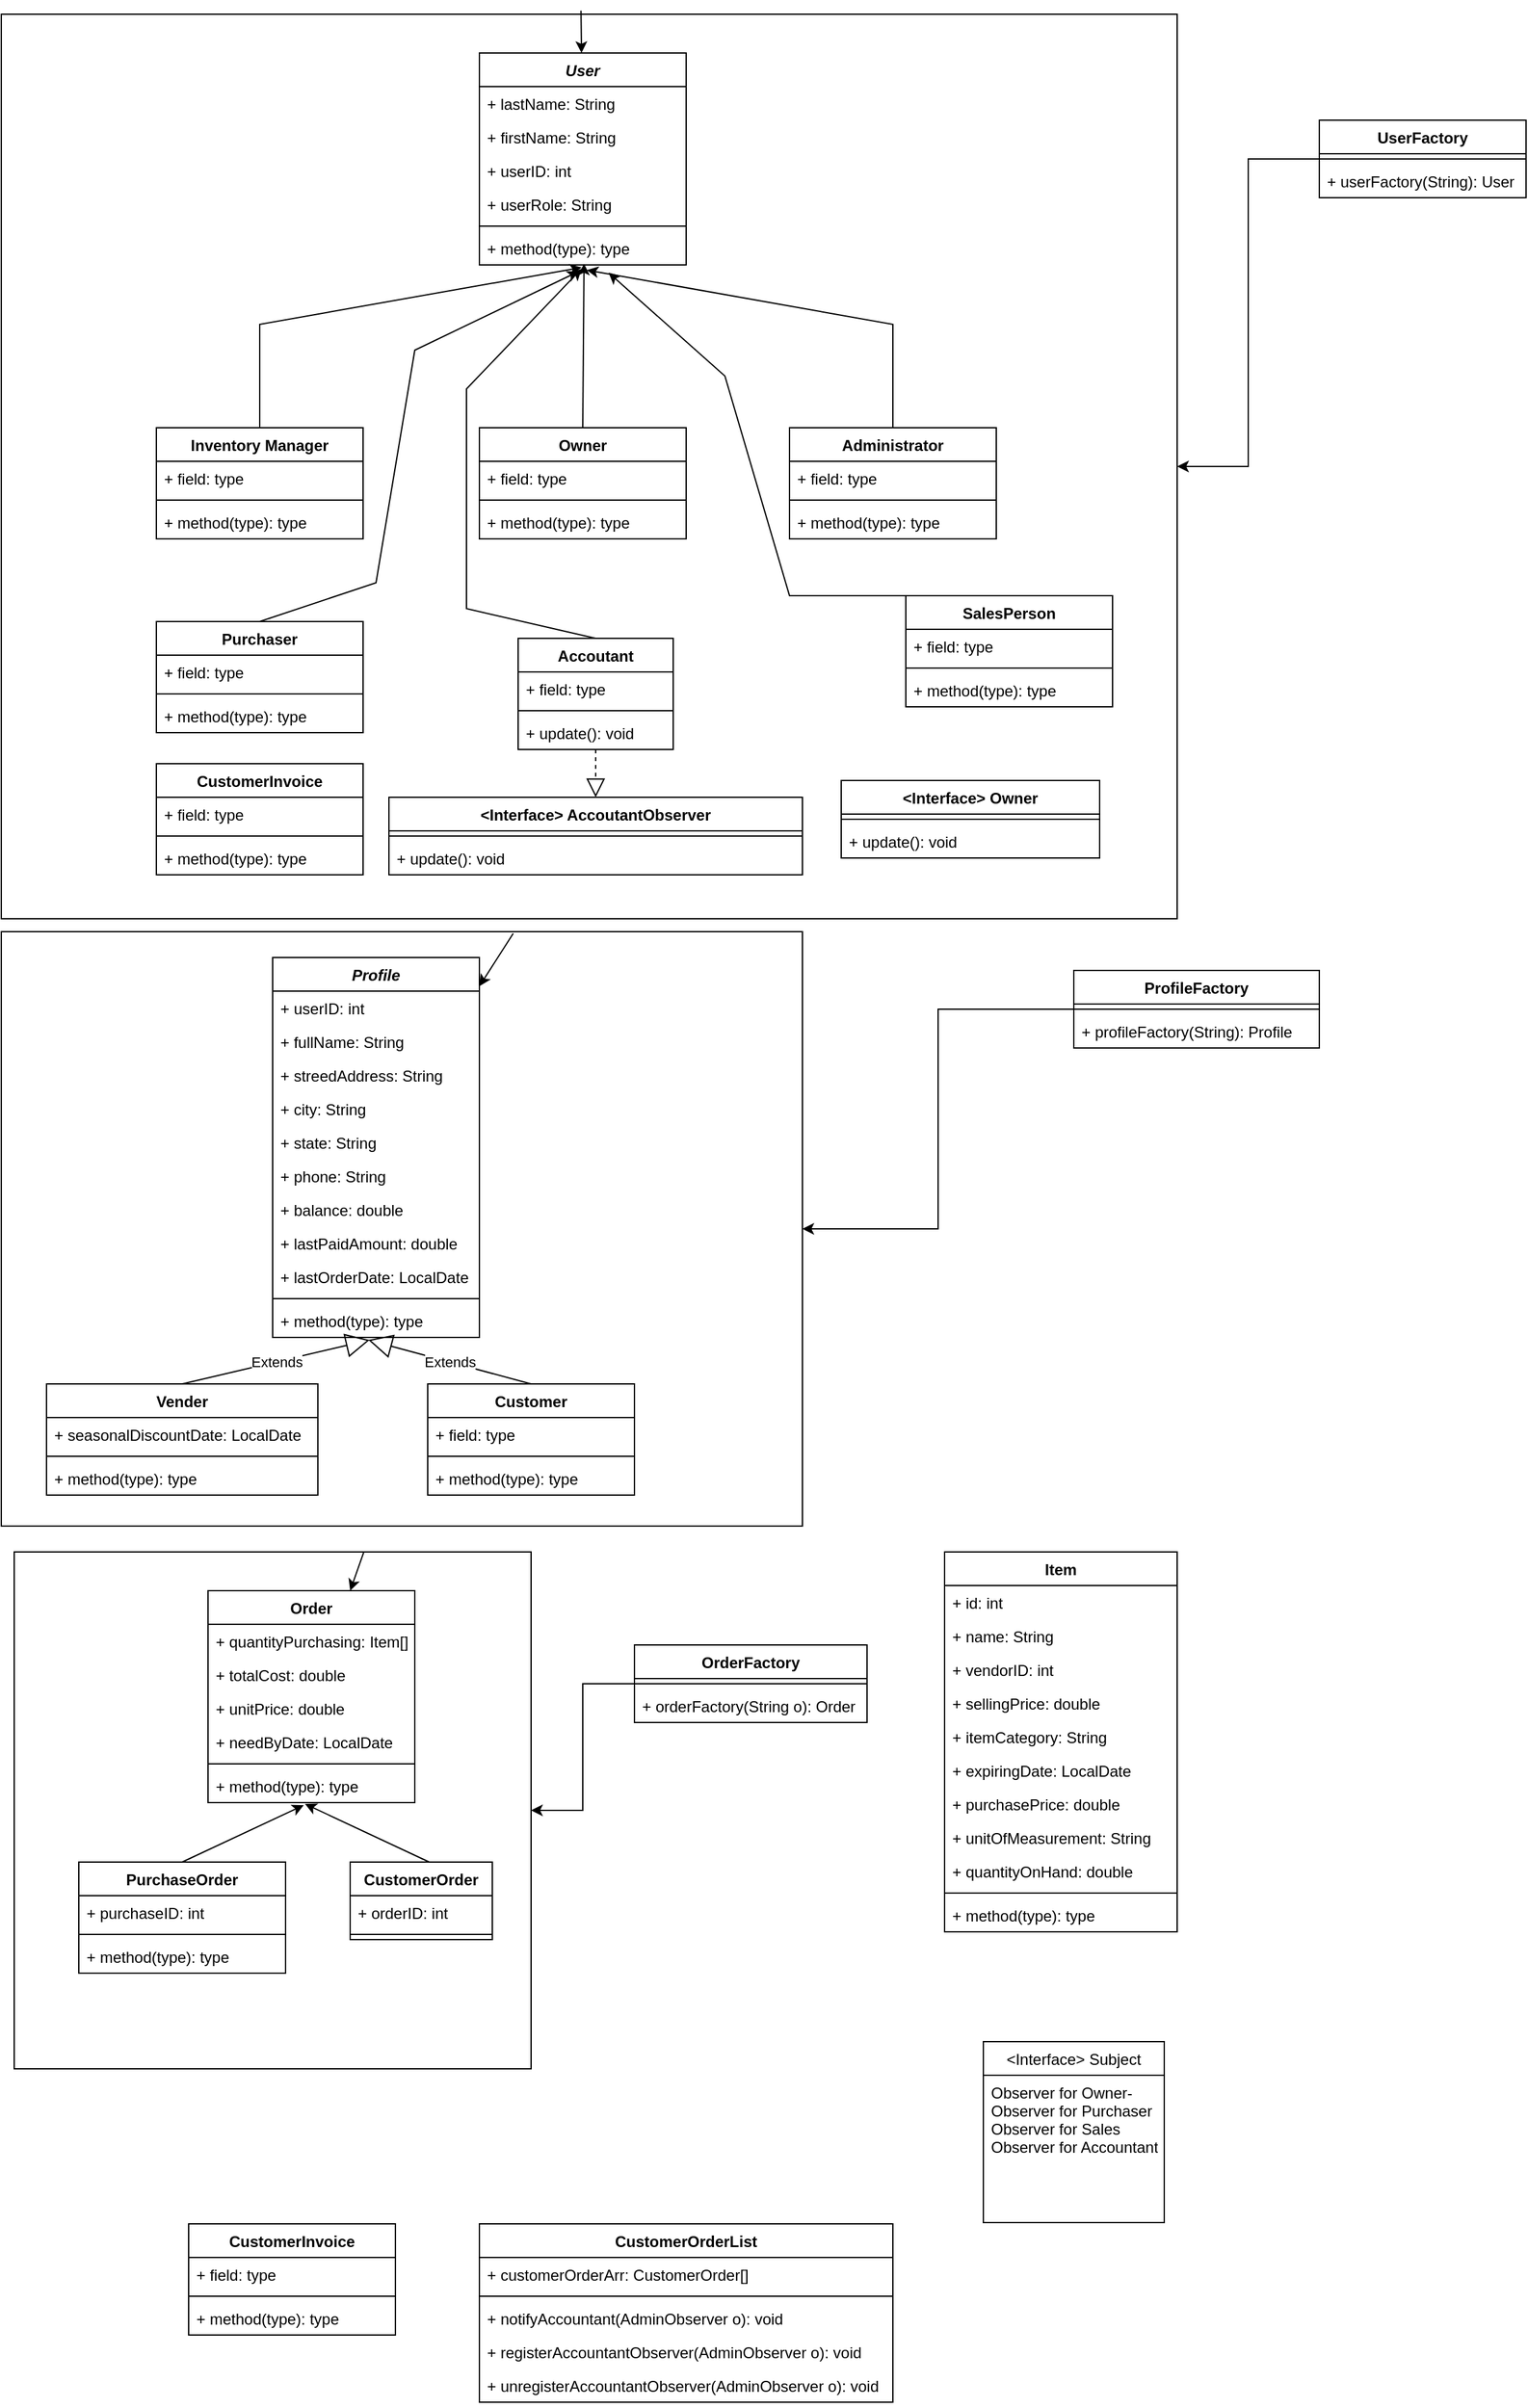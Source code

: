 <?xml version="1.0" encoding="UTF-8"?>
<mxfile version="20.5.2" type="google" pages="2"><diagram id="Ec6ZjTjA-vg9wtcMS_If" name="Page-1"><mxGraphModel dx="2523" dy="2034" grid="1" gridSize="10" guides="1" tooltips="1" connect="1" arrows="1" fold="1" page="1" pageScale="1" pageWidth="850" pageHeight="1100" math="0" shadow="0"><root><mxCell id="0"/><mxCell id="1" parent="0"/><mxCell id="u7l7Y84TLSioyZH2qHlq-7" value="" style="rounded=0;whiteSpace=wrap;html=1;" parent="1" vertex="1"><mxGeometry x="-40" y="1160" width="400" height="400" as="geometry"/></mxCell><mxCell id="u7l7Y84TLSioyZH2qHlq-5" value="" style="rounded=0;whiteSpace=wrap;html=1;" parent="1" vertex="1"><mxGeometry x="-50" y="680" width="620" height="460" as="geometry"/></mxCell><mxCell id="u7l7Y84TLSioyZH2qHlq-3" value="" style="rounded=0;whiteSpace=wrap;html=1;" parent="1" vertex="1"><mxGeometry x="-50" y="-30" width="910" height="700" as="geometry"/></mxCell><mxCell id="xOkgUkVorwAhwawlboUP-1" value="User" style="swimlane;fontStyle=3;align=center;verticalAlign=top;childLayout=stackLayout;horizontal=1;startSize=26;horizontalStack=0;resizeParent=1;resizeParentMax=0;resizeLast=0;collapsible=1;marginBottom=0;" parent="1" vertex="1"><mxGeometry x="320" width="160" height="164" as="geometry"/></mxCell><mxCell id="xOkgUkVorwAhwawlboUP-2" value="+ lastName: String" style="text;strokeColor=none;fillColor=none;align=left;verticalAlign=top;spacingLeft=4;spacingRight=4;overflow=hidden;rotatable=0;points=[[0,0.5],[1,0.5]];portConstraint=eastwest;" parent="xOkgUkVorwAhwawlboUP-1" vertex="1"><mxGeometry y="26" width="160" height="26" as="geometry"/></mxCell><mxCell id="xOkgUkVorwAhwawlboUP-3" value="+ firstName: String" style="text;strokeColor=none;fillColor=none;align=left;verticalAlign=top;spacingLeft=4;spacingRight=4;overflow=hidden;rotatable=0;points=[[0,0.5],[1,0.5]];portConstraint=eastwest;" parent="xOkgUkVorwAhwawlboUP-1" vertex="1"><mxGeometry y="52" width="160" height="26" as="geometry"/></mxCell><mxCell id="xOkgUkVorwAhwawlboUP-4" value="+ userID: int" style="text;strokeColor=none;fillColor=none;align=left;verticalAlign=top;spacingLeft=4;spacingRight=4;overflow=hidden;rotatable=0;points=[[0,0.5],[1,0.5]];portConstraint=eastwest;" parent="xOkgUkVorwAhwawlboUP-1" vertex="1"><mxGeometry y="78" width="160" height="26" as="geometry"/></mxCell><mxCell id="xOkgUkVorwAhwawlboUP-5" value="+ userRole: String" style="text;strokeColor=none;fillColor=none;align=left;verticalAlign=top;spacingLeft=4;spacingRight=4;overflow=hidden;rotatable=0;points=[[0,0.5],[1,0.5]];portConstraint=eastwest;" parent="xOkgUkVorwAhwawlboUP-1" vertex="1"><mxGeometry y="104" width="160" height="26" as="geometry"/></mxCell><mxCell id="xOkgUkVorwAhwawlboUP-6" value="" style="line;strokeWidth=1;fillColor=none;align=left;verticalAlign=middle;spacingTop=-1;spacingLeft=3;spacingRight=3;rotatable=0;labelPosition=right;points=[];portConstraint=eastwest;strokeColor=inherit;" parent="xOkgUkVorwAhwawlboUP-1" vertex="1"><mxGeometry y="130" width="160" height="8" as="geometry"/></mxCell><mxCell id="xOkgUkVorwAhwawlboUP-7" value="+ method(type): type" style="text;strokeColor=none;fillColor=none;align=left;verticalAlign=top;spacingLeft=4;spacingRight=4;overflow=hidden;rotatable=0;points=[[0,0.5],[1,0.5]];portConstraint=eastwest;" parent="xOkgUkVorwAhwawlboUP-1" vertex="1"><mxGeometry y="138" width="160" height="26" as="geometry"/></mxCell><mxCell id="xOkgUkVorwAhwawlboUP-8" value="Inventory Manager" style="swimlane;fontStyle=1;align=center;verticalAlign=top;childLayout=stackLayout;horizontal=1;startSize=26;horizontalStack=0;resizeParent=1;resizeParentMax=0;resizeLast=0;collapsible=1;marginBottom=0;" parent="1" vertex="1"><mxGeometry x="70" y="290" width="160" height="86" as="geometry"/></mxCell><mxCell id="xOkgUkVorwAhwawlboUP-9" value="+ field: type" style="text;strokeColor=none;fillColor=none;align=left;verticalAlign=top;spacingLeft=4;spacingRight=4;overflow=hidden;rotatable=0;points=[[0,0.5],[1,0.5]];portConstraint=eastwest;" parent="xOkgUkVorwAhwawlboUP-8" vertex="1"><mxGeometry y="26" width="160" height="26" as="geometry"/></mxCell><mxCell id="xOkgUkVorwAhwawlboUP-10" value="" style="line;strokeWidth=1;fillColor=none;align=left;verticalAlign=middle;spacingTop=-1;spacingLeft=3;spacingRight=3;rotatable=0;labelPosition=right;points=[];portConstraint=eastwest;strokeColor=inherit;" parent="xOkgUkVorwAhwawlboUP-8" vertex="1"><mxGeometry y="52" width="160" height="8" as="geometry"/></mxCell><mxCell id="xOkgUkVorwAhwawlboUP-11" value="+ method(type): type" style="text;strokeColor=none;fillColor=none;align=left;verticalAlign=top;spacingLeft=4;spacingRight=4;overflow=hidden;rotatable=0;points=[[0,0.5],[1,0.5]];portConstraint=eastwest;" parent="xOkgUkVorwAhwawlboUP-8" vertex="1"><mxGeometry y="60" width="160" height="26" as="geometry"/></mxCell><mxCell id="xOkgUkVorwAhwawlboUP-12" value="Owner" style="swimlane;fontStyle=1;align=center;verticalAlign=top;childLayout=stackLayout;horizontal=1;startSize=26;horizontalStack=0;resizeParent=1;resizeParentMax=0;resizeLast=0;collapsible=1;marginBottom=0;" parent="1" vertex="1"><mxGeometry x="320" y="290" width="160" height="86" as="geometry"/></mxCell><mxCell id="xOkgUkVorwAhwawlboUP-13" value="+ field: type" style="text;strokeColor=none;fillColor=none;align=left;verticalAlign=top;spacingLeft=4;spacingRight=4;overflow=hidden;rotatable=0;points=[[0,0.5],[1,0.5]];portConstraint=eastwest;" parent="xOkgUkVorwAhwawlboUP-12" vertex="1"><mxGeometry y="26" width="160" height="26" as="geometry"/></mxCell><mxCell id="xOkgUkVorwAhwawlboUP-14" value="" style="line;strokeWidth=1;fillColor=none;align=left;verticalAlign=middle;spacingTop=-1;spacingLeft=3;spacingRight=3;rotatable=0;labelPosition=right;points=[];portConstraint=eastwest;strokeColor=inherit;" parent="xOkgUkVorwAhwawlboUP-12" vertex="1"><mxGeometry y="52" width="160" height="8" as="geometry"/></mxCell><mxCell id="xOkgUkVorwAhwawlboUP-15" value="+ method(type): type" style="text;strokeColor=none;fillColor=none;align=left;verticalAlign=top;spacingLeft=4;spacingRight=4;overflow=hidden;rotatable=0;points=[[0,0.5],[1,0.5]];portConstraint=eastwest;" parent="xOkgUkVorwAhwawlboUP-12" vertex="1"><mxGeometry y="60" width="160" height="26" as="geometry"/></mxCell><mxCell id="xOkgUkVorwAhwawlboUP-16" value="Administrator" style="swimlane;fontStyle=1;align=center;verticalAlign=top;childLayout=stackLayout;horizontal=1;startSize=26;horizontalStack=0;resizeParent=1;resizeParentMax=0;resizeLast=0;collapsible=1;marginBottom=0;" parent="1" vertex="1"><mxGeometry x="560" y="290" width="160" height="86" as="geometry"/></mxCell><mxCell id="xOkgUkVorwAhwawlboUP-17" value="+ field: type" style="text;strokeColor=none;fillColor=none;align=left;verticalAlign=top;spacingLeft=4;spacingRight=4;overflow=hidden;rotatable=0;points=[[0,0.5],[1,0.5]];portConstraint=eastwest;" parent="xOkgUkVorwAhwawlboUP-16" vertex="1"><mxGeometry y="26" width="160" height="26" as="geometry"/></mxCell><mxCell id="xOkgUkVorwAhwawlboUP-18" value="" style="line;strokeWidth=1;fillColor=none;align=left;verticalAlign=middle;spacingTop=-1;spacingLeft=3;spacingRight=3;rotatable=0;labelPosition=right;points=[];portConstraint=eastwest;strokeColor=inherit;" parent="xOkgUkVorwAhwawlboUP-16" vertex="1"><mxGeometry y="52" width="160" height="8" as="geometry"/></mxCell><mxCell id="xOkgUkVorwAhwawlboUP-19" value="+ method(type): type" style="text;strokeColor=none;fillColor=none;align=left;verticalAlign=top;spacingLeft=4;spacingRight=4;overflow=hidden;rotatable=0;points=[[0,0.5],[1,0.5]];portConstraint=eastwest;" parent="xOkgUkVorwAhwawlboUP-16" vertex="1"><mxGeometry y="60" width="160" height="26" as="geometry"/></mxCell><mxCell id="xOkgUkVorwAhwawlboUP-20" value="Purchaser" style="swimlane;fontStyle=1;align=center;verticalAlign=top;childLayout=stackLayout;horizontal=1;startSize=26;horizontalStack=0;resizeParent=1;resizeParentMax=0;resizeLast=0;collapsible=1;marginBottom=0;" parent="1" vertex="1"><mxGeometry x="70" y="440" width="160" height="86" as="geometry"/></mxCell><mxCell id="xOkgUkVorwAhwawlboUP-21" value="+ field: type" style="text;strokeColor=none;fillColor=none;align=left;verticalAlign=top;spacingLeft=4;spacingRight=4;overflow=hidden;rotatable=0;points=[[0,0.5],[1,0.5]];portConstraint=eastwest;" parent="xOkgUkVorwAhwawlboUP-20" vertex="1"><mxGeometry y="26" width="160" height="26" as="geometry"/></mxCell><mxCell id="xOkgUkVorwAhwawlboUP-22" value="" style="line;strokeWidth=1;fillColor=none;align=left;verticalAlign=middle;spacingTop=-1;spacingLeft=3;spacingRight=3;rotatable=0;labelPosition=right;points=[];portConstraint=eastwest;strokeColor=inherit;" parent="xOkgUkVorwAhwawlboUP-20" vertex="1"><mxGeometry y="52" width="160" height="8" as="geometry"/></mxCell><mxCell id="xOkgUkVorwAhwawlboUP-23" value="+ method(type): type" style="text;strokeColor=none;fillColor=none;align=left;verticalAlign=top;spacingLeft=4;spacingRight=4;overflow=hidden;rotatable=0;points=[[0,0.5],[1,0.5]];portConstraint=eastwest;" parent="xOkgUkVorwAhwawlboUP-20" vertex="1"><mxGeometry y="60" width="160" height="26" as="geometry"/></mxCell><mxCell id="xOkgUkVorwAhwawlboUP-24" value="" style="endArrow=classic;html=1;rounded=0;exitX=0.5;exitY=0;exitDx=0;exitDy=0;entryX=0.506;entryY=0.962;entryDx=0;entryDy=0;entryPerimeter=0;" parent="1" source="xOkgUkVorwAhwawlboUP-12" target="xOkgUkVorwAhwawlboUP-7" edge="1"><mxGeometry width="50" height="50" relative="1" as="geometry"><mxPoint x="390" y="430" as="sourcePoint"/><mxPoint x="440" y="380" as="targetPoint"/></mxGeometry></mxCell><mxCell id="xOkgUkVorwAhwawlboUP-25" value="" style="endArrow=classic;html=1;rounded=0;exitX=0.5;exitY=0;exitDx=0;exitDy=0;entryX=0.494;entryY=1.077;entryDx=0;entryDy=0;entryPerimeter=0;" parent="1" source="xOkgUkVorwAhwawlboUP-8" target="xOkgUkVorwAhwawlboUP-7" edge="1"><mxGeometry width="50" height="50" relative="1" as="geometry"><mxPoint x="390" y="230" as="sourcePoint"/><mxPoint x="420" y="210" as="targetPoint"/><Array as="points"><mxPoint x="150" y="210"/></Array></mxGeometry></mxCell><mxCell id="xOkgUkVorwAhwawlboUP-26" value="" style="endArrow=classic;html=1;rounded=0;exitX=0.5;exitY=0;exitDx=0;exitDy=0;entryX=0.519;entryY=1.154;entryDx=0;entryDy=0;entryPerimeter=0;" parent="1" source="xOkgUkVorwAhwawlboUP-16" target="xOkgUkVorwAhwawlboUP-7" edge="1"><mxGeometry width="50" height="50" relative="1" as="geometry"><mxPoint x="390" y="230" as="sourcePoint"/><mxPoint x="440" y="210" as="targetPoint"/><Array as="points"><mxPoint x="640" y="210"/></Array></mxGeometry></mxCell><mxCell id="xOkgUkVorwAhwawlboUP-27" value="Accoutant" style="swimlane;fontStyle=1;align=center;verticalAlign=top;childLayout=stackLayout;horizontal=1;startSize=26;horizontalStack=0;resizeParent=1;resizeParentMax=0;resizeLast=0;collapsible=1;marginBottom=0;" parent="1" vertex="1"><mxGeometry x="350" y="453" width="120" height="86" as="geometry"/></mxCell><mxCell id="xOkgUkVorwAhwawlboUP-28" value="+ field: type" style="text;strokeColor=none;fillColor=none;align=left;verticalAlign=top;spacingLeft=4;spacingRight=4;overflow=hidden;rotatable=0;points=[[0,0.5],[1,0.5]];portConstraint=eastwest;" parent="xOkgUkVorwAhwawlboUP-27" vertex="1"><mxGeometry y="26" width="120" height="26" as="geometry"/></mxCell><mxCell id="xOkgUkVorwAhwawlboUP-29" value="" style="line;strokeWidth=1;fillColor=none;align=left;verticalAlign=middle;spacingTop=-1;spacingLeft=3;spacingRight=3;rotatable=0;labelPosition=right;points=[];portConstraint=eastwest;strokeColor=inherit;" parent="xOkgUkVorwAhwawlboUP-27" vertex="1"><mxGeometry y="52" width="120" height="8" as="geometry"/></mxCell><mxCell id="xOkgUkVorwAhwawlboUP-111" value="+ update(): void" style="text;strokeColor=none;fillColor=none;align=left;verticalAlign=top;spacingLeft=4;spacingRight=4;overflow=hidden;rotatable=0;points=[[0,0.5],[1,0.5]];portConstraint=eastwest;" parent="xOkgUkVorwAhwawlboUP-27" vertex="1"><mxGeometry y="60" width="120" height="26" as="geometry"/></mxCell><mxCell id="xOkgUkVorwAhwawlboUP-33" value="SalesPerson" style="swimlane;fontStyle=1;align=center;verticalAlign=top;childLayout=stackLayout;horizontal=1;startSize=26;horizontalStack=0;resizeParent=1;resizeParentMax=0;resizeLast=0;collapsible=1;marginBottom=0;" parent="1" vertex="1"><mxGeometry x="650" y="420" width="160" height="86" as="geometry"/></mxCell><mxCell id="xOkgUkVorwAhwawlboUP-34" value="+ field: type" style="text;strokeColor=none;fillColor=none;align=left;verticalAlign=top;spacingLeft=4;spacingRight=4;overflow=hidden;rotatable=0;points=[[0,0.5],[1,0.5]];portConstraint=eastwest;" parent="xOkgUkVorwAhwawlboUP-33" vertex="1"><mxGeometry y="26" width="160" height="26" as="geometry"/></mxCell><mxCell id="xOkgUkVorwAhwawlboUP-35" value="" style="line;strokeWidth=1;fillColor=none;align=left;verticalAlign=middle;spacingTop=-1;spacingLeft=3;spacingRight=3;rotatable=0;labelPosition=right;points=[];portConstraint=eastwest;strokeColor=inherit;" parent="xOkgUkVorwAhwawlboUP-33" vertex="1"><mxGeometry y="52" width="160" height="8" as="geometry"/></mxCell><mxCell id="xOkgUkVorwAhwawlboUP-36" value="+ method(type): type" style="text;strokeColor=none;fillColor=none;align=left;verticalAlign=top;spacingLeft=4;spacingRight=4;overflow=hidden;rotatable=0;points=[[0,0.5],[1,0.5]];portConstraint=eastwest;" parent="xOkgUkVorwAhwawlboUP-33" vertex="1"><mxGeometry y="60" width="160" height="26" as="geometry"/></mxCell><mxCell id="xOkgUkVorwAhwawlboUP-37" value="Customer" style="swimlane;fontStyle=1;align=center;verticalAlign=top;childLayout=stackLayout;horizontal=1;startSize=26;horizontalStack=0;resizeParent=1;resizeParentMax=0;resizeLast=0;collapsible=1;marginBottom=0;" parent="1" vertex="1"><mxGeometry x="280" y="1030" width="160" height="86" as="geometry"/></mxCell><mxCell id="xOkgUkVorwAhwawlboUP-38" value="+ field: type" style="text;strokeColor=none;fillColor=none;align=left;verticalAlign=top;spacingLeft=4;spacingRight=4;overflow=hidden;rotatable=0;points=[[0,0.5],[1,0.5]];portConstraint=eastwest;" parent="xOkgUkVorwAhwawlboUP-37" vertex="1"><mxGeometry y="26" width="160" height="26" as="geometry"/></mxCell><mxCell id="xOkgUkVorwAhwawlboUP-39" value="" style="line;strokeWidth=1;fillColor=none;align=left;verticalAlign=middle;spacingTop=-1;spacingLeft=3;spacingRight=3;rotatable=0;labelPosition=right;points=[];portConstraint=eastwest;strokeColor=inherit;" parent="xOkgUkVorwAhwawlboUP-37" vertex="1"><mxGeometry y="52" width="160" height="8" as="geometry"/></mxCell><mxCell id="xOkgUkVorwAhwawlboUP-40" value="+ method(type): type" style="text;strokeColor=none;fillColor=none;align=left;verticalAlign=top;spacingLeft=4;spacingRight=4;overflow=hidden;rotatable=0;points=[[0,0.5],[1,0.5]];portConstraint=eastwest;" parent="xOkgUkVorwAhwawlboUP-37" vertex="1"><mxGeometry y="60" width="160" height="26" as="geometry"/></mxCell><mxCell id="xOkgUkVorwAhwawlboUP-41" value="" style="endArrow=classic;html=1;rounded=0;exitX=0.544;exitY=0;exitDx=0;exitDy=0;exitPerimeter=0;" parent="1" source="xOkgUkVorwAhwawlboUP-33" edge="1"><mxGeometry width="50" height="50" relative="1" as="geometry"><mxPoint x="390" y="510" as="sourcePoint"/><mxPoint x="420" y="170" as="targetPoint"/><Array as="points"><mxPoint x="560" y="420"/><mxPoint x="510" y="250"/></Array></mxGeometry></mxCell><mxCell id="xOkgUkVorwAhwawlboUP-42" value="" style="endArrow=classic;html=1;rounded=0;exitX=0.5;exitY=0;exitDx=0;exitDy=0;entryX=0.494;entryY=1.115;entryDx=0;entryDy=0;entryPerimeter=0;" parent="1" source="xOkgUkVorwAhwawlboUP-27" target="xOkgUkVorwAhwawlboUP-7" edge="1"><mxGeometry width="50" height="50" relative="1" as="geometry"><mxPoint x="390" y="510" as="sourcePoint"/><mxPoint x="415" y="170" as="targetPoint"/><Array as="points"><mxPoint x="310" y="430"/><mxPoint x="310" y="260"/></Array></mxGeometry></mxCell><mxCell id="xOkgUkVorwAhwawlboUP-43" value="" style="endArrow=classic;html=1;rounded=0;exitX=0.5;exitY=0;exitDx=0;exitDy=0;entryX=0.481;entryY=1.192;entryDx=0;entryDy=0;entryPerimeter=0;" parent="1" source="xOkgUkVorwAhwawlboUP-20" target="xOkgUkVorwAhwawlboUP-7" edge="1"><mxGeometry width="50" height="50" relative="1" as="geometry"><mxPoint x="390" y="410" as="sourcePoint"/><mxPoint x="440" y="360" as="targetPoint"/><Array as="points"><mxPoint x="240" y="410"/><mxPoint x="270" y="230"/></Array></mxGeometry></mxCell><mxCell id="xOkgUkVorwAhwawlboUP-44" value="Item" style="swimlane;fontStyle=1;align=center;verticalAlign=top;childLayout=stackLayout;horizontal=1;startSize=26;horizontalStack=0;resizeParent=1;resizeParentMax=0;resizeLast=0;collapsible=1;marginBottom=0;" parent="1" vertex="1"><mxGeometry x="680" y="1160" width="180" height="294" as="geometry"/></mxCell><mxCell id="xOkgUkVorwAhwawlboUP-45" value="+ id: int" style="text;strokeColor=none;fillColor=none;align=left;verticalAlign=top;spacingLeft=4;spacingRight=4;overflow=hidden;rotatable=0;points=[[0,0.5],[1,0.5]];portConstraint=eastwest;" parent="xOkgUkVorwAhwawlboUP-44" vertex="1"><mxGeometry y="26" width="180" height="26" as="geometry"/></mxCell><mxCell id="xOkgUkVorwAhwawlboUP-46" value="+ name: String" style="text;strokeColor=none;fillColor=none;align=left;verticalAlign=top;spacingLeft=4;spacingRight=4;overflow=hidden;rotatable=0;points=[[0,0.5],[1,0.5]];portConstraint=eastwest;" parent="xOkgUkVorwAhwawlboUP-44" vertex="1"><mxGeometry y="52" width="180" height="26" as="geometry"/></mxCell><mxCell id="xOkgUkVorwAhwawlboUP-47" value="+ vendorID: int" style="text;strokeColor=none;fillColor=none;align=left;verticalAlign=top;spacingLeft=4;spacingRight=4;overflow=hidden;rotatable=0;points=[[0,0.5],[1,0.5]];portConstraint=eastwest;" parent="xOkgUkVorwAhwawlboUP-44" vertex="1"><mxGeometry y="78" width="180" height="26" as="geometry"/></mxCell><mxCell id="xOkgUkVorwAhwawlboUP-48" value="+ sellingPrice: double" style="text;strokeColor=none;fillColor=none;align=left;verticalAlign=top;spacingLeft=4;spacingRight=4;overflow=hidden;rotatable=0;points=[[0,0.5],[1,0.5]];portConstraint=eastwest;" parent="xOkgUkVorwAhwawlboUP-44" vertex="1"><mxGeometry y="104" width="180" height="26" as="geometry"/></mxCell><mxCell id="xOkgUkVorwAhwawlboUP-49" value="+ itemCategory: String" style="text;strokeColor=none;fillColor=none;align=left;verticalAlign=top;spacingLeft=4;spacingRight=4;overflow=hidden;rotatable=0;points=[[0,0.5],[1,0.5]];portConstraint=eastwest;" parent="xOkgUkVorwAhwawlboUP-44" vertex="1"><mxGeometry y="130" width="180" height="26" as="geometry"/></mxCell><mxCell id="xOkgUkVorwAhwawlboUP-50" value="+ expiringDate: LocalDate" style="text;strokeColor=none;fillColor=none;align=left;verticalAlign=top;spacingLeft=4;spacingRight=4;overflow=hidden;rotatable=0;points=[[0,0.5],[1,0.5]];portConstraint=eastwest;" parent="xOkgUkVorwAhwawlboUP-44" vertex="1"><mxGeometry y="156" width="180" height="26" as="geometry"/></mxCell><mxCell id="xOkgUkVorwAhwawlboUP-51" value="+ purchasePrice: double" style="text;strokeColor=none;fillColor=none;align=left;verticalAlign=top;spacingLeft=4;spacingRight=4;overflow=hidden;rotatable=0;points=[[0,0.5],[1,0.5]];portConstraint=eastwest;" parent="xOkgUkVorwAhwawlboUP-44" vertex="1"><mxGeometry y="182" width="180" height="26" as="geometry"/></mxCell><mxCell id="xOkgUkVorwAhwawlboUP-52" value="+ unitOfMeasurement: String" style="text;strokeColor=none;fillColor=none;align=left;verticalAlign=top;spacingLeft=4;spacingRight=4;overflow=hidden;rotatable=0;points=[[0,0.5],[1,0.5]];portConstraint=eastwest;" parent="xOkgUkVorwAhwawlboUP-44" vertex="1"><mxGeometry y="208" width="180" height="26" as="geometry"/></mxCell><mxCell id="xOkgUkVorwAhwawlboUP-53" value="+ quantityOnHand: double" style="text;strokeColor=none;fillColor=none;align=left;verticalAlign=top;spacingLeft=4;spacingRight=4;overflow=hidden;rotatable=0;points=[[0,0.5],[1,0.5]];portConstraint=eastwest;" parent="xOkgUkVorwAhwawlboUP-44" vertex="1"><mxGeometry y="234" width="180" height="26" as="geometry"/></mxCell><mxCell id="xOkgUkVorwAhwawlboUP-54" value="" style="line;strokeWidth=1;fillColor=none;align=left;verticalAlign=middle;spacingTop=-1;spacingLeft=3;spacingRight=3;rotatable=0;labelPosition=right;points=[];portConstraint=eastwest;strokeColor=inherit;" parent="xOkgUkVorwAhwawlboUP-44" vertex="1"><mxGeometry y="260" width="180" height="8" as="geometry"/></mxCell><mxCell id="xOkgUkVorwAhwawlboUP-55" value="+ method(type): type" style="text;strokeColor=none;fillColor=none;align=left;verticalAlign=top;spacingLeft=4;spacingRight=4;overflow=hidden;rotatable=0;points=[[0,0.5],[1,0.5]];portConstraint=eastwest;" parent="xOkgUkVorwAhwawlboUP-44" vertex="1"><mxGeometry y="268" width="180" height="26" as="geometry"/></mxCell><mxCell id="xOkgUkVorwAhwawlboUP-56" value="Vender" style="swimlane;fontStyle=1;align=center;verticalAlign=top;childLayout=stackLayout;horizontal=1;startSize=26;horizontalStack=0;resizeParent=1;resizeParentMax=0;resizeLast=0;collapsible=1;marginBottom=0;" parent="1" vertex="1"><mxGeometry x="-15" y="1030" width="210" height="86" as="geometry"/></mxCell><mxCell id="xOkgUkVorwAhwawlboUP-57" value="+ seasonalDiscountDate: LocalDate" style="text;strokeColor=none;fillColor=none;align=left;verticalAlign=top;spacingLeft=4;spacingRight=4;overflow=hidden;rotatable=0;points=[[0,0.5],[1,0.5]];portConstraint=eastwest;" parent="xOkgUkVorwAhwawlboUP-56" vertex="1"><mxGeometry y="26" width="210" height="26" as="geometry"/></mxCell><mxCell id="xOkgUkVorwAhwawlboUP-58" value="" style="line;strokeWidth=1;fillColor=none;align=left;verticalAlign=middle;spacingTop=-1;spacingLeft=3;spacingRight=3;rotatable=0;labelPosition=right;points=[];portConstraint=eastwest;strokeColor=inherit;" parent="xOkgUkVorwAhwawlboUP-56" vertex="1"><mxGeometry y="52" width="210" height="8" as="geometry"/></mxCell><mxCell id="xOkgUkVorwAhwawlboUP-59" value="+ method(type): type" style="text;strokeColor=none;fillColor=none;align=left;verticalAlign=top;spacingLeft=4;spacingRight=4;overflow=hidden;rotatable=0;points=[[0,0.5],[1,0.5]];portConstraint=eastwest;" parent="xOkgUkVorwAhwawlboUP-56" vertex="1"><mxGeometry y="60" width="210" height="26" as="geometry"/></mxCell><mxCell id="xOkgUkVorwAhwawlboUP-60" value="CustomerInvoice" style="swimlane;fontStyle=1;align=center;verticalAlign=top;childLayout=stackLayout;horizontal=1;startSize=26;horizontalStack=0;resizeParent=1;resizeParentMax=0;resizeLast=0;collapsible=1;marginBottom=0;" parent="1" vertex="1"><mxGeometry x="70" y="550" width="160" height="86" as="geometry"/></mxCell><mxCell id="xOkgUkVorwAhwawlboUP-61" value="+ field: type" style="text;strokeColor=none;fillColor=none;align=left;verticalAlign=top;spacingLeft=4;spacingRight=4;overflow=hidden;rotatable=0;points=[[0,0.5],[1,0.5]];portConstraint=eastwest;" parent="xOkgUkVorwAhwawlboUP-60" vertex="1"><mxGeometry y="26" width="160" height="26" as="geometry"/></mxCell><mxCell id="xOkgUkVorwAhwawlboUP-62" value="" style="line;strokeWidth=1;fillColor=none;align=left;verticalAlign=middle;spacingTop=-1;spacingLeft=3;spacingRight=3;rotatable=0;labelPosition=right;points=[];portConstraint=eastwest;strokeColor=inherit;" parent="xOkgUkVorwAhwawlboUP-60" vertex="1"><mxGeometry y="52" width="160" height="8" as="geometry"/></mxCell><mxCell id="xOkgUkVorwAhwawlboUP-63" value="+ method(type): type" style="text;strokeColor=none;fillColor=none;align=left;verticalAlign=top;spacingLeft=4;spacingRight=4;overflow=hidden;rotatable=0;points=[[0,0.5],[1,0.5]];portConstraint=eastwest;" parent="xOkgUkVorwAhwawlboUP-60" vertex="1"><mxGeometry y="60" width="160" height="26" as="geometry"/></mxCell><mxCell id="xOkgUkVorwAhwawlboUP-64" value="CustomerOrder" style="swimlane;fontStyle=1;align=center;verticalAlign=top;childLayout=stackLayout;horizontal=1;startSize=26;horizontalStack=0;resizeParent=1;resizeParentMax=0;resizeLast=0;collapsible=1;marginBottom=0;" parent="1" vertex="1"><mxGeometry x="220" y="1400" width="110" height="60" as="geometry"/></mxCell><mxCell id="xOkgUkVorwAhwawlboUP-65" value="+ orderID: int" style="text;strokeColor=none;fillColor=none;align=left;verticalAlign=top;spacingLeft=4;spacingRight=4;overflow=hidden;rotatable=0;points=[[0,0.5],[1,0.5]];portConstraint=eastwest;" parent="xOkgUkVorwAhwawlboUP-64" vertex="1"><mxGeometry y="26" width="110" height="26" as="geometry"/></mxCell><mxCell id="xOkgUkVorwAhwawlboUP-66" value="" style="line;strokeWidth=1;fillColor=none;align=left;verticalAlign=middle;spacingTop=-1;spacingLeft=3;spacingRight=3;rotatable=0;labelPosition=right;points=[];portConstraint=eastwest;strokeColor=inherit;" parent="xOkgUkVorwAhwawlboUP-64" vertex="1"><mxGeometry y="52" width="110" height="8" as="geometry"/></mxCell><mxCell id="xOkgUkVorwAhwawlboUP-68" value="PurchaseOrder" style="swimlane;fontStyle=1;align=center;verticalAlign=top;childLayout=stackLayout;horizontal=1;startSize=26;horizontalStack=0;resizeParent=1;resizeParentMax=0;resizeLast=0;collapsible=1;marginBottom=0;" parent="1" vertex="1"><mxGeometry x="10" y="1400" width="160" height="86" as="geometry"/></mxCell><mxCell id="xOkgUkVorwAhwawlboUP-69" value="+ purchaseID: int" style="text;strokeColor=none;fillColor=none;align=left;verticalAlign=top;spacingLeft=4;spacingRight=4;overflow=hidden;rotatable=0;points=[[0,0.5],[1,0.5]];portConstraint=eastwest;" parent="xOkgUkVorwAhwawlboUP-68" vertex="1"><mxGeometry y="26" width="160" height="26" as="geometry"/></mxCell><mxCell id="xOkgUkVorwAhwawlboUP-70" value="" style="line;strokeWidth=1;fillColor=none;align=left;verticalAlign=middle;spacingTop=-1;spacingLeft=3;spacingRight=3;rotatable=0;labelPosition=right;points=[];portConstraint=eastwest;strokeColor=inherit;" parent="xOkgUkVorwAhwawlboUP-68" vertex="1"><mxGeometry y="52" width="160" height="8" as="geometry"/></mxCell><mxCell id="xOkgUkVorwAhwawlboUP-71" value="+ method(type): type" style="text;strokeColor=none;fillColor=none;align=left;verticalAlign=top;spacingLeft=4;spacingRight=4;overflow=hidden;rotatable=0;points=[[0,0.5],[1,0.5]];portConstraint=eastwest;" parent="xOkgUkVorwAhwawlboUP-68" vertex="1"><mxGeometry y="60" width="160" height="26" as="geometry"/></mxCell><mxCell id="xOkgUkVorwAhwawlboUP-72" value="Order" style="swimlane;fontStyle=1;align=center;verticalAlign=top;childLayout=stackLayout;horizontal=1;startSize=26;horizontalStack=0;resizeParent=1;resizeParentMax=0;resizeLast=0;collapsible=1;marginBottom=0;" parent="1" vertex="1"><mxGeometry x="110" y="1190" width="160" height="164" as="geometry"/></mxCell><mxCell id="xOkgUkVorwAhwawlboUP-73" value="+ quantityPurchasing: Item[]" style="text;strokeColor=none;fillColor=none;align=left;verticalAlign=top;spacingLeft=4;spacingRight=4;overflow=hidden;rotatable=0;points=[[0,0.5],[1,0.5]];portConstraint=eastwest;" parent="xOkgUkVorwAhwawlboUP-72" vertex="1"><mxGeometry y="26" width="160" height="26" as="geometry"/></mxCell><mxCell id="xOkgUkVorwAhwawlboUP-74" value="+ totalCost: double" style="text;strokeColor=none;fillColor=none;align=left;verticalAlign=top;spacingLeft=4;spacingRight=4;overflow=hidden;rotatable=0;points=[[0,0.5],[1,0.5]];portConstraint=eastwest;" parent="xOkgUkVorwAhwawlboUP-72" vertex="1"><mxGeometry y="52" width="160" height="26" as="geometry"/></mxCell><mxCell id="xOkgUkVorwAhwawlboUP-75" value="+ unitPrice: double" style="text;strokeColor=none;fillColor=none;align=left;verticalAlign=top;spacingLeft=4;spacingRight=4;overflow=hidden;rotatable=0;points=[[0,0.5],[1,0.5]];portConstraint=eastwest;" parent="xOkgUkVorwAhwawlboUP-72" vertex="1"><mxGeometry y="78" width="160" height="26" as="geometry"/></mxCell><mxCell id="xOkgUkVorwAhwawlboUP-76" value="+ needByDate: LocalDate" style="text;strokeColor=none;fillColor=none;align=left;verticalAlign=top;spacingLeft=4;spacingRight=4;overflow=hidden;rotatable=0;points=[[0,0.5],[1,0.5]];portConstraint=eastwest;" parent="xOkgUkVorwAhwawlboUP-72" vertex="1"><mxGeometry y="104" width="160" height="26" as="geometry"/></mxCell><mxCell id="xOkgUkVorwAhwawlboUP-77" value="" style="line;strokeWidth=1;fillColor=none;align=left;verticalAlign=middle;spacingTop=-1;spacingLeft=3;spacingRight=3;rotatable=0;labelPosition=right;points=[];portConstraint=eastwest;strokeColor=inherit;" parent="xOkgUkVorwAhwawlboUP-72" vertex="1"><mxGeometry y="130" width="160" height="8" as="geometry"/></mxCell><mxCell id="xOkgUkVorwAhwawlboUP-78" value="+ method(type): type" style="text;strokeColor=none;fillColor=none;align=left;verticalAlign=top;spacingLeft=4;spacingRight=4;overflow=hidden;rotatable=0;points=[[0,0.5],[1,0.5]];portConstraint=eastwest;" parent="xOkgUkVorwAhwawlboUP-72" vertex="1"><mxGeometry y="138" width="160" height="26" as="geometry"/></mxCell><mxCell id="xOkgUkVorwAhwawlboUP-79" value="" style="endArrow=classic;html=1;rounded=0;exitX=0.5;exitY=0;exitDx=0;exitDy=0;entryX=0.463;entryY=1.077;entryDx=0;entryDy=0;entryPerimeter=0;" parent="1" source="xOkgUkVorwAhwawlboUP-68" target="xOkgUkVorwAhwawlboUP-78" edge="1"><mxGeometry width="50" height="50" relative="1" as="geometry"><mxPoint x="390" y="910" as="sourcePoint"/><mxPoint x="440" y="860" as="targetPoint"/></mxGeometry></mxCell><mxCell id="xOkgUkVorwAhwawlboUP-80" value="" style="endArrow=classic;html=1;rounded=0;exitX=0.556;exitY=0;exitDx=0;exitDy=0;exitPerimeter=0;entryX=0.469;entryY=1.038;entryDx=0;entryDy=0;entryPerimeter=0;" parent="1" source="xOkgUkVorwAhwawlboUP-64" target="xOkgUkVorwAhwawlboUP-78" edge="1"><mxGeometry width="50" height="50" relative="1" as="geometry"><mxPoint x="390" y="910" as="sourcePoint"/><mxPoint x="440" y="860" as="targetPoint"/></mxGeometry></mxCell><mxCell id="xOkgUkVorwAhwawlboUP-81" value="Profile" style="swimlane;fontStyle=3;align=center;verticalAlign=top;childLayout=stackLayout;horizontal=1;startSize=26;horizontalStack=0;resizeParent=1;resizeParentMax=0;resizeLast=0;collapsible=1;marginBottom=0;" parent="1" vertex="1"><mxGeometry x="160" y="700" width="160" height="294" as="geometry"/></mxCell><mxCell id="xOkgUkVorwAhwawlboUP-82" value="+ userID: int" style="text;strokeColor=none;fillColor=none;align=left;verticalAlign=top;spacingLeft=4;spacingRight=4;overflow=hidden;rotatable=0;points=[[0,0.5],[1,0.5]];portConstraint=eastwest;" parent="xOkgUkVorwAhwawlboUP-81" vertex="1"><mxGeometry y="26" width="160" height="26" as="geometry"/></mxCell><mxCell id="xOkgUkVorwAhwawlboUP-83" value="+ fullName: String" style="text;strokeColor=none;fillColor=none;align=left;verticalAlign=top;spacingLeft=4;spacingRight=4;overflow=hidden;rotatable=0;points=[[0,0.5],[1,0.5]];portConstraint=eastwest;" parent="xOkgUkVorwAhwawlboUP-81" vertex="1"><mxGeometry y="52" width="160" height="26" as="geometry"/></mxCell><mxCell id="xOkgUkVorwAhwawlboUP-84" value="+ streedAddress: String" style="text;strokeColor=none;fillColor=none;align=left;verticalAlign=top;spacingLeft=4;spacingRight=4;overflow=hidden;rotatable=0;points=[[0,0.5],[1,0.5]];portConstraint=eastwest;" parent="xOkgUkVorwAhwawlboUP-81" vertex="1"><mxGeometry y="78" width="160" height="26" as="geometry"/></mxCell><mxCell id="xOkgUkVorwAhwawlboUP-85" value="+ city: String" style="text;strokeColor=none;fillColor=none;align=left;verticalAlign=top;spacingLeft=4;spacingRight=4;overflow=hidden;rotatable=0;points=[[0,0.5],[1,0.5]];portConstraint=eastwest;" parent="xOkgUkVorwAhwawlboUP-81" vertex="1"><mxGeometry y="104" width="160" height="26" as="geometry"/></mxCell><mxCell id="xOkgUkVorwAhwawlboUP-86" value="+ state: String" style="text;strokeColor=none;fillColor=none;align=left;verticalAlign=top;spacingLeft=4;spacingRight=4;overflow=hidden;rotatable=0;points=[[0,0.5],[1,0.5]];portConstraint=eastwest;" parent="xOkgUkVorwAhwawlboUP-81" vertex="1"><mxGeometry y="130" width="160" height="26" as="geometry"/></mxCell><mxCell id="xOkgUkVorwAhwawlboUP-87" value="+ phone: String" style="text;strokeColor=none;fillColor=none;align=left;verticalAlign=top;spacingLeft=4;spacingRight=4;overflow=hidden;rotatable=0;points=[[0,0.5],[1,0.5]];portConstraint=eastwest;" parent="xOkgUkVorwAhwawlboUP-81" vertex="1"><mxGeometry y="156" width="160" height="26" as="geometry"/></mxCell><mxCell id="xOkgUkVorwAhwawlboUP-88" value="+ balance: double" style="text;strokeColor=none;fillColor=none;align=left;verticalAlign=top;spacingLeft=4;spacingRight=4;overflow=hidden;rotatable=0;points=[[0,0.5],[1,0.5]];portConstraint=eastwest;" parent="xOkgUkVorwAhwawlboUP-81" vertex="1"><mxGeometry y="182" width="160" height="26" as="geometry"/></mxCell><mxCell id="xOkgUkVorwAhwawlboUP-89" value="+ lastPaidAmount: double" style="text;strokeColor=none;fillColor=none;align=left;verticalAlign=top;spacingLeft=4;spacingRight=4;overflow=hidden;rotatable=0;points=[[0,0.5],[1,0.5]];portConstraint=eastwest;" parent="xOkgUkVorwAhwawlboUP-81" vertex="1"><mxGeometry y="208" width="160" height="26" as="geometry"/></mxCell><mxCell id="xOkgUkVorwAhwawlboUP-90" value="+ lastOrderDate: LocalDate" style="text;strokeColor=none;fillColor=none;align=left;verticalAlign=top;spacingLeft=4;spacingRight=4;overflow=hidden;rotatable=0;points=[[0,0.5],[1,0.5]];portConstraint=eastwest;" parent="xOkgUkVorwAhwawlboUP-81" vertex="1"><mxGeometry y="234" width="160" height="26" as="geometry"/></mxCell><mxCell id="xOkgUkVorwAhwawlboUP-91" value="" style="line;strokeWidth=1;fillColor=none;align=left;verticalAlign=middle;spacingTop=-1;spacingLeft=3;spacingRight=3;rotatable=0;labelPosition=right;points=[];portConstraint=eastwest;strokeColor=inherit;" parent="xOkgUkVorwAhwawlboUP-81" vertex="1"><mxGeometry y="260" width="160" height="8" as="geometry"/></mxCell><mxCell id="xOkgUkVorwAhwawlboUP-92" value="+ method(type): type" style="text;strokeColor=none;fillColor=none;align=left;verticalAlign=top;spacingLeft=4;spacingRight=4;overflow=hidden;rotatable=0;points=[[0,0.5],[1,0.5]];portConstraint=eastwest;" parent="xOkgUkVorwAhwawlboUP-81" vertex="1"><mxGeometry y="268" width="160" height="26" as="geometry"/></mxCell><mxCell id="u7l7Y84TLSioyZH2qHlq-21" value="" style="edgeStyle=orthogonalEdgeStyle;rounded=0;orthogonalLoop=1;jettySize=auto;html=1;" parent="1" source="xOkgUkVorwAhwawlboUP-93" target="u7l7Y84TLSioyZH2qHlq-3" edge="1"><mxGeometry relative="1" as="geometry"/></mxCell><mxCell id="xOkgUkVorwAhwawlboUP-93" value="UserFactory" style="swimlane;fontStyle=1;align=center;verticalAlign=top;childLayout=stackLayout;horizontal=1;startSize=26;horizontalStack=0;resizeParent=1;resizeParentMax=0;resizeLast=0;collapsible=1;marginBottom=0;" parent="1" vertex="1"><mxGeometry x="970" y="52" width="160" height="60" as="geometry"/></mxCell><mxCell id="xOkgUkVorwAhwawlboUP-94" value="" style="line;strokeWidth=1;fillColor=none;align=left;verticalAlign=middle;spacingTop=-1;spacingLeft=3;spacingRight=3;rotatable=0;labelPosition=right;points=[];portConstraint=eastwest;strokeColor=inherit;" parent="xOkgUkVorwAhwawlboUP-93" vertex="1"><mxGeometry y="26" width="160" height="8" as="geometry"/></mxCell><mxCell id="xOkgUkVorwAhwawlboUP-95" value="+ userFactory(String): User" style="text;strokeColor=none;fillColor=none;align=left;verticalAlign=top;spacingLeft=4;spacingRight=4;overflow=hidden;rotatable=0;points=[[0,0.5],[1,0.5]];portConstraint=eastwest;" parent="xOkgUkVorwAhwawlboUP-93" vertex="1"><mxGeometry y="34" width="160" height="26" as="geometry"/></mxCell><mxCell id="u7l7Y84TLSioyZH2qHlq-22" style="edgeStyle=orthogonalEdgeStyle;rounded=0;orthogonalLoop=1;jettySize=auto;html=1;" parent="1" source="xOkgUkVorwAhwawlboUP-96" target="u7l7Y84TLSioyZH2qHlq-5" edge="1"><mxGeometry relative="1" as="geometry"/></mxCell><mxCell id="xOkgUkVorwAhwawlboUP-96" value="ProfileFactory" style="swimlane;fontStyle=1;align=center;verticalAlign=top;childLayout=stackLayout;horizontal=1;startSize=26;horizontalStack=0;resizeParent=1;resizeParentMax=0;resizeLast=0;collapsible=1;marginBottom=0;" parent="1" vertex="1"><mxGeometry x="780" y="710" width="190" height="60" as="geometry"/></mxCell><mxCell id="xOkgUkVorwAhwawlboUP-97" value="" style="line;strokeWidth=1;fillColor=none;align=left;verticalAlign=middle;spacingTop=-1;spacingLeft=3;spacingRight=3;rotatable=0;labelPosition=right;points=[];portConstraint=eastwest;strokeColor=inherit;" parent="xOkgUkVorwAhwawlboUP-96" vertex="1"><mxGeometry y="26" width="190" height="8" as="geometry"/></mxCell><mxCell id="xOkgUkVorwAhwawlboUP-98" value="+ profileFactory(String): Profile" style="text;strokeColor=none;fillColor=none;align=left;verticalAlign=top;spacingLeft=4;spacingRight=4;overflow=hidden;rotatable=0;points=[[0,0.5],[1,0.5]];portConstraint=eastwest;" parent="xOkgUkVorwAhwawlboUP-96" vertex="1"><mxGeometry y="34" width="190" height="26" as="geometry"/></mxCell><mxCell id="xOkgUkVorwAhwawlboUP-99" value="CustomerInvoice" style="swimlane;fontStyle=1;align=center;verticalAlign=top;childLayout=stackLayout;horizontal=1;startSize=26;horizontalStack=0;resizeParent=1;resizeParentMax=0;resizeLast=0;collapsible=1;marginBottom=0;" parent="1" vertex="1"><mxGeometry x="95" y="1680" width="160" height="86" as="geometry"/></mxCell><mxCell id="xOkgUkVorwAhwawlboUP-100" value="+ field: type" style="text;strokeColor=none;fillColor=none;align=left;verticalAlign=top;spacingLeft=4;spacingRight=4;overflow=hidden;rotatable=0;points=[[0,0.5],[1,0.5]];portConstraint=eastwest;" parent="xOkgUkVorwAhwawlboUP-99" vertex="1"><mxGeometry y="26" width="160" height="26" as="geometry"/></mxCell><mxCell id="xOkgUkVorwAhwawlboUP-101" value="" style="line;strokeWidth=1;fillColor=none;align=left;verticalAlign=middle;spacingTop=-1;spacingLeft=3;spacingRight=3;rotatable=0;labelPosition=right;points=[];portConstraint=eastwest;strokeColor=inherit;" parent="xOkgUkVorwAhwawlboUP-99" vertex="1"><mxGeometry y="52" width="160" height="8" as="geometry"/></mxCell><mxCell id="xOkgUkVorwAhwawlboUP-102" value="+ method(type): type" style="text;strokeColor=none;fillColor=none;align=left;verticalAlign=top;spacingLeft=4;spacingRight=4;overflow=hidden;rotatable=0;points=[[0,0.5],[1,0.5]];portConstraint=eastwest;" parent="xOkgUkVorwAhwawlboUP-99" vertex="1"><mxGeometry y="60" width="160" height="26" as="geometry"/></mxCell><mxCell id="xOkgUkVorwAhwawlboUP-107" value="&lt;Interface&gt; AccoutantObserver" style="swimlane;fontStyle=1;align=center;verticalAlign=top;childLayout=stackLayout;horizontal=1;startSize=26;horizontalStack=0;resizeParent=1;resizeParentMax=0;resizeLast=0;collapsible=1;marginBottom=0;" parent="1" vertex="1"><mxGeometry x="250" y="576" width="320" height="60" as="geometry"/></mxCell><mxCell id="xOkgUkVorwAhwawlboUP-108" value="" style="line;strokeWidth=1;fillColor=none;align=left;verticalAlign=middle;spacingTop=-1;spacingLeft=3;spacingRight=3;rotatable=0;labelPosition=right;points=[];portConstraint=eastwest;strokeColor=inherit;" parent="xOkgUkVorwAhwawlboUP-107" vertex="1"><mxGeometry y="26" width="320" height="8" as="geometry"/></mxCell><mxCell id="xOkgUkVorwAhwawlboUP-109" value="+ update(): void" style="text;strokeColor=none;fillColor=none;align=left;verticalAlign=top;spacingLeft=4;spacingRight=4;overflow=hidden;rotatable=0;points=[[0,0.5],[1,0.5]];portConstraint=eastwest;" parent="xOkgUkVorwAhwawlboUP-107" vertex="1"><mxGeometry y="34" width="320" height="26" as="geometry"/></mxCell><mxCell id="xOkgUkVorwAhwawlboUP-110" value="" style="endArrow=block;dashed=1;endFill=0;endSize=12;html=1;rounded=0;exitX=0.5;exitY=1;exitDx=0;exitDy=0;entryX=0.5;entryY=0;entryDx=0;entryDy=0;" parent="1" source="xOkgUkVorwAhwawlboUP-27" target="xOkgUkVorwAhwawlboUP-107" edge="1"><mxGeometry width="160" relative="1" as="geometry"><mxPoint x="490" y="540" as="sourcePoint"/><mxPoint x="650" y="540" as="targetPoint"/></mxGeometry></mxCell><mxCell id="xOkgUkVorwAhwawlboUP-112" value="Extends" style="endArrow=block;endSize=16;endFill=0;html=1;rounded=0;exitX=0.5;exitY=0;exitDx=0;exitDy=0;entryX=0.469;entryY=1.077;entryDx=0;entryDy=0;entryPerimeter=0;" parent="1" source="xOkgUkVorwAhwawlboUP-56" target="xOkgUkVorwAhwawlboUP-92" edge="1"><mxGeometry width="160" relative="1" as="geometry"><mxPoint x="300" y="1040" as="sourcePoint"/><mxPoint x="460" y="1040" as="targetPoint"/></mxGeometry></mxCell><mxCell id="xOkgUkVorwAhwawlboUP-113" value="Extends" style="endArrow=block;endSize=16;endFill=0;html=1;rounded=0;exitX=0.5;exitY=0;exitDx=0;exitDy=0;entryX=0.463;entryY=1.077;entryDx=0;entryDy=0;entryPerimeter=0;" parent="1" source="xOkgUkVorwAhwawlboUP-37" target="xOkgUkVorwAhwawlboUP-92" edge="1"><mxGeometry width="160" relative="1" as="geometry"><mxPoint x="300" y="1040" as="sourcePoint"/><mxPoint x="460" y="1040" as="targetPoint"/></mxGeometry></mxCell><mxCell id="u7l7Y84TLSioyZH2qHlq-9" value="" style="edgeStyle=orthogonalEdgeStyle;rounded=0;orthogonalLoop=1;jettySize=auto;html=1;" parent="1" source="xOkgUkVorwAhwawlboUP-114" target="u7l7Y84TLSioyZH2qHlq-7" edge="1"><mxGeometry relative="1" as="geometry"/></mxCell><mxCell id="xOkgUkVorwAhwawlboUP-114" value="OrderFactory" style="swimlane;fontStyle=1;align=center;verticalAlign=top;childLayout=stackLayout;horizontal=1;startSize=26;horizontalStack=0;resizeParent=1;resizeParentMax=0;resizeLast=0;collapsible=1;marginBottom=0;" parent="1" vertex="1"><mxGeometry x="440" y="1232" width="180" height="60" as="geometry"/></mxCell><mxCell id="xOkgUkVorwAhwawlboUP-116" value="" style="line;strokeWidth=1;fillColor=none;align=left;verticalAlign=middle;spacingTop=-1;spacingLeft=3;spacingRight=3;rotatable=0;labelPosition=right;points=[];portConstraint=eastwest;strokeColor=inherit;" parent="xOkgUkVorwAhwawlboUP-114" vertex="1"><mxGeometry y="26" width="180" height="8" as="geometry"/></mxCell><mxCell id="xOkgUkVorwAhwawlboUP-117" value="+ orderFactory(String o): Order" style="text;strokeColor=none;fillColor=none;align=left;verticalAlign=top;spacingLeft=4;spacingRight=4;overflow=hidden;rotatable=0;points=[[0,0.5],[1,0.5]];portConstraint=eastwest;" parent="xOkgUkVorwAhwawlboUP-114" vertex="1"><mxGeometry y="34" width="180" height="26" as="geometry"/></mxCell><mxCell id="xOkgUkVorwAhwawlboUP-118" value="CustomerOrderList" style="swimlane;fontStyle=1;align=center;verticalAlign=top;childLayout=stackLayout;horizontal=1;startSize=26;horizontalStack=0;resizeParent=1;resizeParentMax=0;resizeLast=0;collapsible=1;marginBottom=0;" parent="1" vertex="1"><mxGeometry x="320" y="1680" width="320" height="138" as="geometry"/></mxCell><mxCell id="xOkgUkVorwAhwawlboUP-119" value="+ customerOrderArr: CustomerOrder[]" style="text;strokeColor=none;fillColor=none;align=left;verticalAlign=top;spacingLeft=4;spacingRight=4;overflow=hidden;rotatable=0;points=[[0,0.5],[1,0.5]];portConstraint=eastwest;" parent="xOkgUkVorwAhwawlboUP-118" vertex="1"><mxGeometry y="26" width="320" height="26" as="geometry"/></mxCell><mxCell id="xOkgUkVorwAhwawlboUP-120" value="" style="line;strokeWidth=1;fillColor=none;align=left;verticalAlign=middle;spacingTop=-1;spacingLeft=3;spacingRight=3;rotatable=0;labelPosition=right;points=[];portConstraint=eastwest;strokeColor=inherit;" parent="xOkgUkVorwAhwawlboUP-118" vertex="1"><mxGeometry y="52" width="320" height="8" as="geometry"/></mxCell><mxCell id="xOkgUkVorwAhwawlboUP-31" value="+ notifyAccountant(AdminObserver o): void" style="text;strokeColor=none;fillColor=none;align=left;verticalAlign=top;spacingLeft=4;spacingRight=4;overflow=hidden;rotatable=0;points=[[0,0.5],[1,0.5]];portConstraint=eastwest;" parent="xOkgUkVorwAhwawlboUP-118" vertex="1"><mxGeometry y="60" width="320" height="26" as="geometry"/></mxCell><mxCell id="xOkgUkVorwAhwawlboUP-30" value="+ registerAccountantObserver(AdminObserver o): void" style="text;strokeColor=none;fillColor=none;align=left;verticalAlign=top;spacingLeft=4;spacingRight=4;overflow=hidden;rotatable=0;points=[[0,0.5],[1,0.5]];portConstraint=eastwest;" parent="xOkgUkVorwAhwawlboUP-118" vertex="1"><mxGeometry y="86" width="320" height="26" as="geometry"/></mxCell><mxCell id="xOkgUkVorwAhwawlboUP-32" value="+ unregisterAccountantObserver(AdminObserver o): void" style="text;strokeColor=none;fillColor=none;align=left;verticalAlign=top;spacingLeft=4;spacingRight=4;overflow=hidden;rotatable=0;points=[[0,0.5],[1,0.5]];portConstraint=eastwest;" parent="xOkgUkVorwAhwawlboUP-118" vertex="1"><mxGeometry y="112" width="320" height="26" as="geometry"/></mxCell><mxCell id="u7l7Y84TLSioyZH2qHlq-11" value="&lt;Interface&gt; Subject" style="swimlane;fontStyle=0;childLayout=stackLayout;horizontal=1;startSize=26;fillColor=none;horizontalStack=0;resizeParent=1;resizeParentMax=0;resizeLast=0;collapsible=1;marginBottom=0;" parent="1" vertex="1"><mxGeometry x="710" y="1539" width="140" height="140" as="geometry"/></mxCell><mxCell id="u7l7Y84TLSioyZH2qHlq-13" value="Observer for Owner-&#10;Observer for Purchaser&#10;Observer for Sales&#10;Observer for Accountants&#10;" style="text;strokeColor=none;fillColor=none;align=left;verticalAlign=top;spacingLeft=4;spacingRight=4;overflow=hidden;rotatable=0;points=[[0,0.5],[1,0.5]];portConstraint=eastwest;" parent="u7l7Y84TLSioyZH2qHlq-11" vertex="1"><mxGeometry y="26" width="140" height="114" as="geometry"/></mxCell><mxCell id="u7l7Y84TLSioyZH2qHlq-15" value="" style="endArrow=classic;html=1;rounded=0;exitX=0.493;exitY=-0.004;exitDx=0;exitDy=0;exitPerimeter=0;" parent="1" source="u7l7Y84TLSioyZH2qHlq-3" target="xOkgUkVorwAhwawlboUP-1" edge="1"><mxGeometry width="50" height="50" relative="1" as="geometry"><mxPoint x="450" y="400" as="sourcePoint"/><mxPoint x="500" y="350" as="targetPoint"/></mxGeometry></mxCell><mxCell id="u7l7Y84TLSioyZH2qHlq-16" value="" style="endArrow=classic;html=1;rounded=0;exitX=0.639;exitY=0.003;exitDx=0;exitDy=0;exitPerimeter=0;" parent="1" source="u7l7Y84TLSioyZH2qHlq-5" target="xOkgUkVorwAhwawlboUP-81" edge="1"><mxGeometry width="50" height="50" relative="1" as="geometry"><mxPoint x="450" y="990" as="sourcePoint"/><mxPoint x="500" y="940" as="targetPoint"/></mxGeometry></mxCell><mxCell id="u7l7Y84TLSioyZH2qHlq-17" value="" style="endArrow=classic;html=1;rounded=0;" parent="1" source="u7l7Y84TLSioyZH2qHlq-7" edge="1"><mxGeometry width="50" height="50" relative="1" as="geometry"><mxPoint x="450" y="990" as="sourcePoint"/><mxPoint x="220" y="1190" as="targetPoint"/></mxGeometry></mxCell><mxCell id="u7l7Y84TLSioyZH2qHlq-18" value="&lt;Interface&gt; Owner" style="swimlane;fontStyle=1;align=center;verticalAlign=top;childLayout=stackLayout;horizontal=1;startSize=26;horizontalStack=0;resizeParent=1;resizeParentMax=0;resizeLast=0;collapsible=1;marginBottom=0;" parent="1" vertex="1"><mxGeometry x="600" y="563" width="200" height="60" as="geometry"/></mxCell><mxCell id="u7l7Y84TLSioyZH2qHlq-19" value="" style="line;strokeWidth=1;fillColor=none;align=left;verticalAlign=middle;spacingTop=-1;spacingLeft=3;spacingRight=3;rotatable=0;labelPosition=right;points=[];portConstraint=eastwest;strokeColor=inherit;" parent="u7l7Y84TLSioyZH2qHlq-18" vertex="1"><mxGeometry y="26" width="200" height="8" as="geometry"/></mxCell><mxCell id="u7l7Y84TLSioyZH2qHlq-20" value="+ update(): void" style="text;strokeColor=none;fillColor=none;align=left;verticalAlign=top;spacingLeft=4;spacingRight=4;overflow=hidden;rotatable=0;points=[[0,0.5],[1,0.5]];portConstraint=eastwest;" parent="u7l7Y84TLSioyZH2qHlq-18" vertex="1"><mxGeometry y="34" width="200" height="26" as="geometry"/></mxCell></root></mxGraphModel></diagram><diagram name="Page-2" id="tasZSPgzm1tk5QZ12EYx"><mxGraphModel dx="1040" dy="658" grid="1" gridSize="10" guides="1" tooltips="1" connect="1" arrows="1" fold="1" page="1" pageScale="1" pageWidth="850" pageHeight="1100" math="0" shadow="0"><root><mxCell id="0"/><mxCell id="1" parent="0"/></root></mxGraphModel></diagram></mxfile>